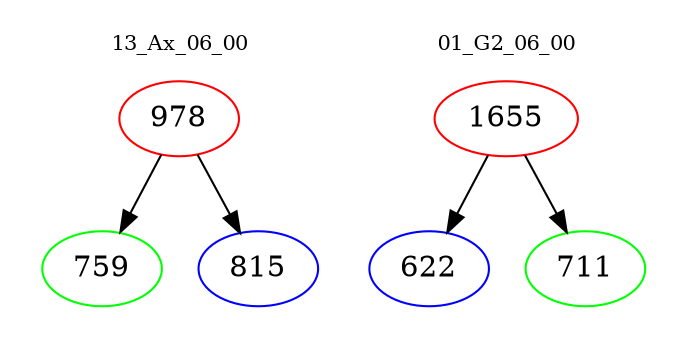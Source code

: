 digraph{
subgraph cluster_0 {
color = white
label = "13_Ax_06_00";
fontsize=10;
T0_978 [label="978", color="red"]
T0_978 -> T0_759 [color="black"]
T0_759 [label="759", color="green"]
T0_978 -> T0_815 [color="black"]
T0_815 [label="815", color="blue"]
}
subgraph cluster_1 {
color = white
label = "01_G2_06_00";
fontsize=10;
T1_1655 [label="1655", color="red"]
T1_1655 -> T1_622 [color="black"]
T1_622 [label="622", color="blue"]
T1_1655 -> T1_711 [color="black"]
T1_711 [label="711", color="green"]
}
}

